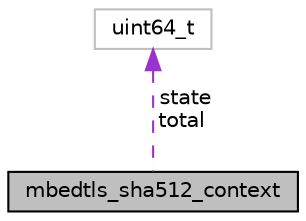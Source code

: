 digraph "mbedtls_sha512_context"
{
  edge [fontname="Helvetica",fontsize="10",labelfontname="Helvetica",labelfontsize="10"];
  node [fontname="Helvetica",fontsize="10",shape=record];
  Node1 [label="mbedtls_sha512_context",height=0.2,width=0.4,color="black", fillcolor="grey75", style="filled", fontcolor="black"];
  Node2 -> Node1 [dir="back",color="darkorchid3",fontsize="10",style="dashed",label=" state\ntotal" ,fontname="Helvetica"];
  Node2 [label="uint64_t",height=0.2,width=0.4,color="grey75", fillcolor="white", style="filled"];
}
